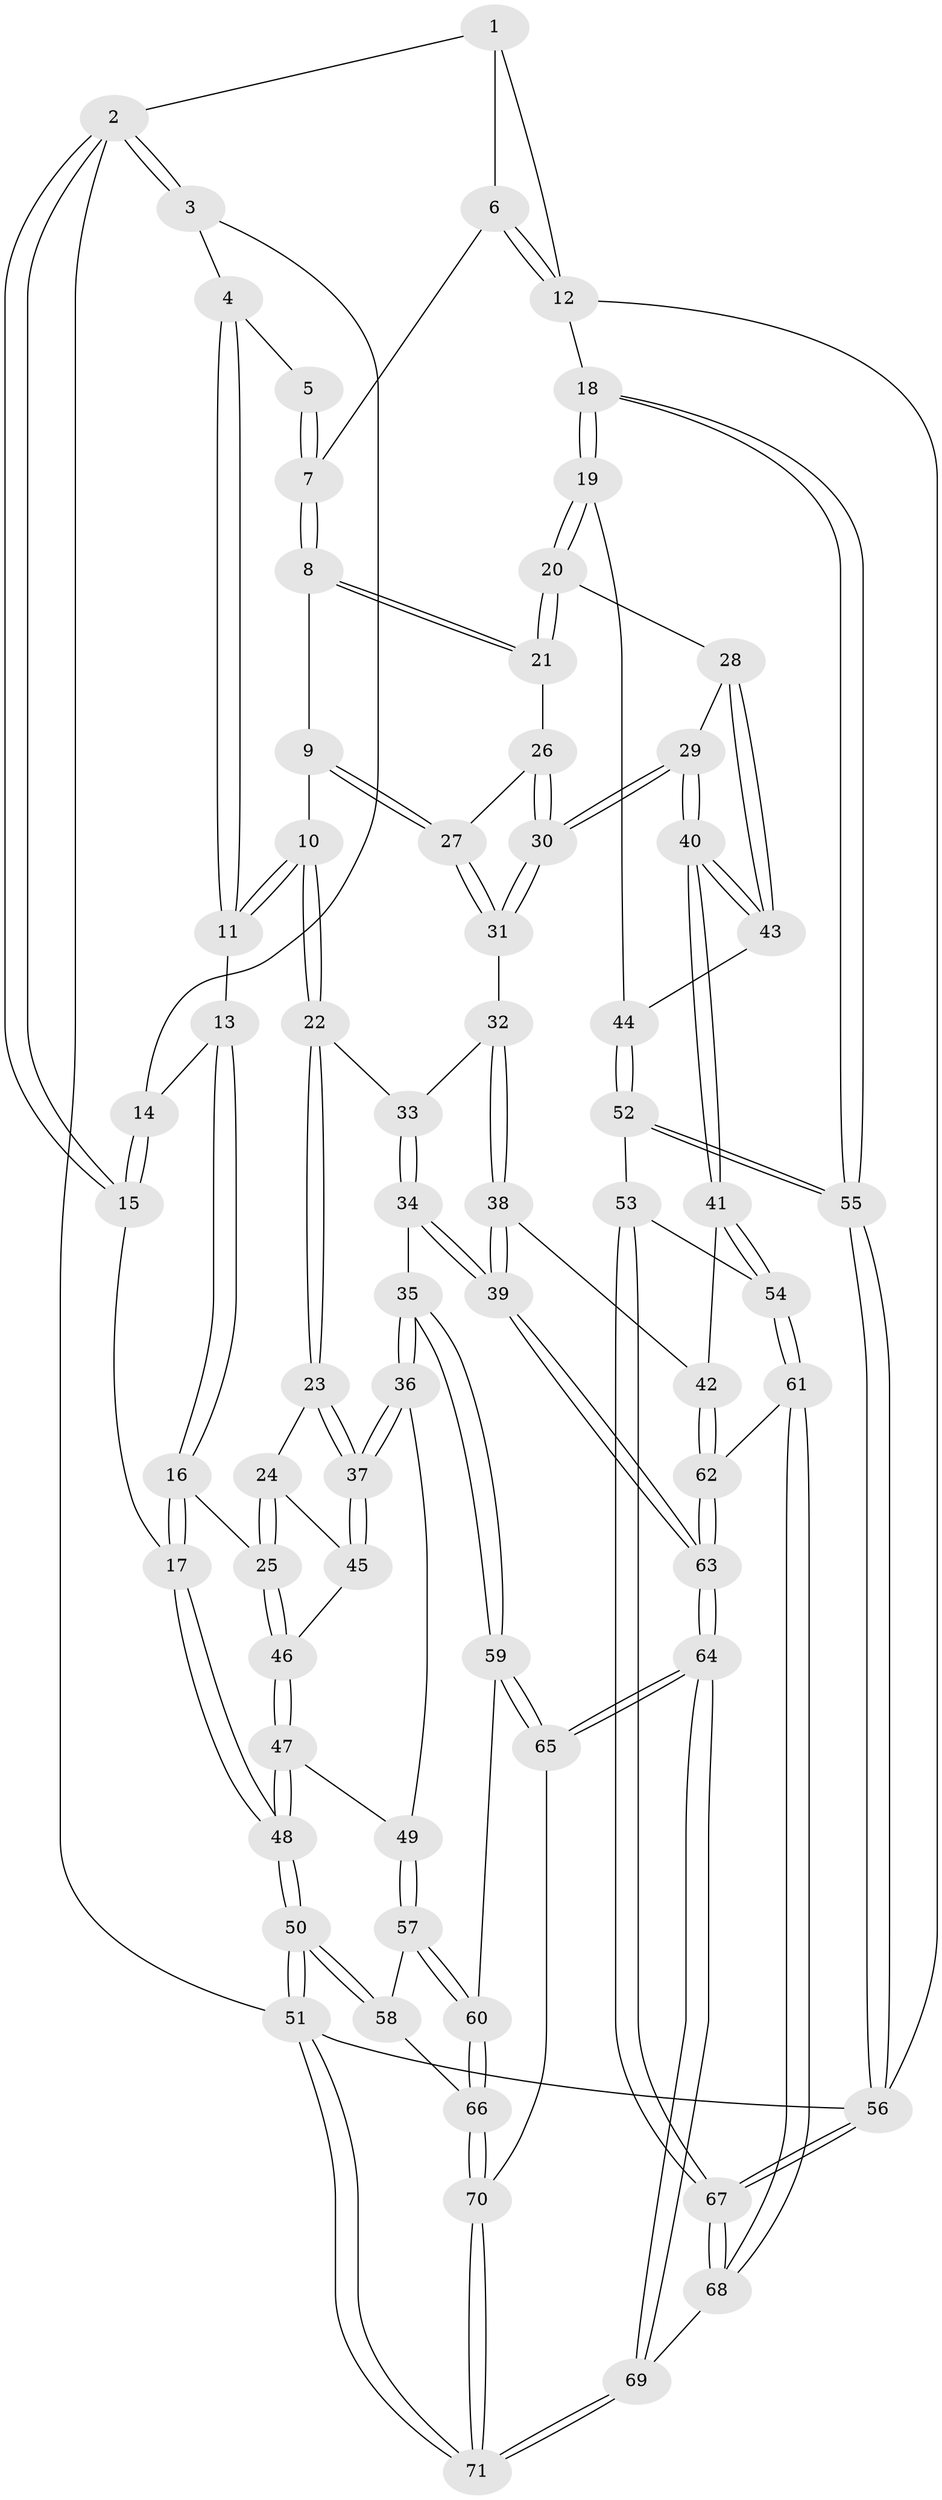 // coarse degree distribution, {4: 0.575, 3: 0.125, 5: 0.275, 6: 0.025}
// Generated by graph-tools (version 1.1) at 2025/42/03/06/25 10:42:27]
// undirected, 71 vertices, 174 edges
graph export_dot {
graph [start="1"]
  node [color=gray90,style=filled];
  1 [pos="+0.8391328814936952+0"];
  2 [pos="+0+0"];
  3 [pos="+0+0"];
  4 [pos="+0.3993659387605935+0"];
  5 [pos="+0.632762181656858+0"];
  6 [pos="+0.8982970809359587+0.17155253603250434"];
  7 [pos="+0.7947777827984869+0.2292933262320575"];
  8 [pos="+0.7650601601113304+0.2571245513762348"];
  9 [pos="+0.4910223338562255+0.21071936316968815"];
  10 [pos="+0.43530893380406727+0.19271743960886395"];
  11 [pos="+0.40532433726772754+0.14386714523227595"];
  12 [pos="+1+0.24655277201680278"];
  13 [pos="+0.18557418330776615+0.23024610178706756"];
  14 [pos="+0.07672111898670923+0.12902288275390558"];
  15 [pos="+0+0.40979962541823045"];
  16 [pos="+0+0.4150531263254727"];
  17 [pos="+0+0.4182610249701388"];
  18 [pos="+1+0.5134136352388057"];
  19 [pos="+0.9979130183093969+0.5022326245090127"];
  20 [pos="+0.8663206278679215+0.4700399332405511"];
  21 [pos="+0.7690779031292727+0.28078206958969176"];
  22 [pos="+0.4220760305672838+0.27349816874614113"];
  23 [pos="+0.352494827650443+0.41062444684297855"];
  24 [pos="+0.06164203374219357+0.44565820915334536"];
  25 [pos="+0+0.4258841585900991"];
  26 [pos="+0.696132289829477+0.3983093535367181"];
  27 [pos="+0.6199521623533167+0.43277440733925027"];
  28 [pos="+0.8605231736916742+0.47505056046854505"];
  29 [pos="+0.7006935853202002+0.5156911524479997"];
  30 [pos="+0.68952069105973+0.5026714305880732"];
  31 [pos="+0.6106670724564757+0.47654907233466304"];
  32 [pos="+0.5860298264205177+0.48939406339445796"];
  33 [pos="+0.5144180203047293+0.4497145982951122"];
  34 [pos="+0.42984803246106745+0.6830870114970131"];
  35 [pos="+0.4199016879025773+0.6829147971748275"];
  36 [pos="+0.36590563683605504+0.643558219576674"];
  37 [pos="+0.344033022028758+0.6012497218078292"];
  38 [pos="+0.5554219835485067+0.6888358478617594"];
  39 [pos="+0.5172777630176391+0.7015183956232529"];
  40 [pos="+0.6602085886430973+0.6777736953476572"];
  41 [pos="+0.6530781904122405+0.6828602652803787"];
  42 [pos="+0.6427702169300128+0.686767803017382"];
  43 [pos="+0.7791302494381384+0.6557395653868114"];
  44 [pos="+0.8401594617783333+0.6887356244500308"];
  45 [pos="+0.2372349522673604+0.5646676660788726"];
  46 [pos="+0.12570278299795104+0.6500374420092064"];
  47 [pos="+0.13290339238798482+0.6915525372273102"];
  48 [pos="+0+0.7025492600189602"];
  49 [pos="+0.16435918161049867+0.7285650395217049"];
  50 [pos="+0+0.9003808059983226"];
  51 [pos="+0+1"];
  52 [pos="+0.9108264804605223+0.7730597623998781"];
  53 [pos="+0.892134501971251+0.7977172214384671"];
  54 [pos="+0.8238018248064847+0.8352023815421311"];
  55 [pos="+1+0.7092477067975719"];
  56 [pos="+1+1"];
  57 [pos="+0.1512332020149197+0.78046195881926"];
  58 [pos="+0.13415086198255755+0.7960154031601302"];
  59 [pos="+0.3361757940215307+0.8607732812236787"];
  60 [pos="+0.2514186045182297+0.8469281239883248"];
  61 [pos="+0.8031696728251161+0.8643389053270202"];
  62 [pos="+0.7084122834078059+0.8881623098942555"];
  63 [pos="+0.5823466268725987+1"];
  64 [pos="+0.5611871641806638+1"];
  65 [pos="+0.3364575213725986+0.862776753827744"];
  66 [pos="+0.15624029373851078+0.941313545623052"];
  67 [pos="+1+1"];
  68 [pos="+0.9747762556332975+1"];
  69 [pos="+0.5646416893518368+1"];
  70 [pos="+0.11259788268870521+1"];
  71 [pos="+0.006194179247526909+1"];
  1 -- 2;
  1 -- 6;
  1 -- 12;
  2 -- 3;
  2 -- 3;
  2 -- 15;
  2 -- 15;
  2 -- 51;
  3 -- 4;
  3 -- 14;
  4 -- 5;
  4 -- 11;
  4 -- 11;
  5 -- 7;
  5 -- 7;
  6 -- 7;
  6 -- 12;
  6 -- 12;
  7 -- 8;
  7 -- 8;
  8 -- 9;
  8 -- 21;
  8 -- 21;
  9 -- 10;
  9 -- 27;
  9 -- 27;
  10 -- 11;
  10 -- 11;
  10 -- 22;
  10 -- 22;
  11 -- 13;
  12 -- 18;
  12 -- 56;
  13 -- 14;
  13 -- 16;
  13 -- 16;
  14 -- 15;
  14 -- 15;
  15 -- 17;
  16 -- 17;
  16 -- 17;
  16 -- 25;
  17 -- 48;
  17 -- 48;
  18 -- 19;
  18 -- 19;
  18 -- 55;
  18 -- 55;
  19 -- 20;
  19 -- 20;
  19 -- 44;
  20 -- 21;
  20 -- 21;
  20 -- 28;
  21 -- 26;
  22 -- 23;
  22 -- 23;
  22 -- 33;
  23 -- 24;
  23 -- 37;
  23 -- 37;
  24 -- 25;
  24 -- 25;
  24 -- 45;
  25 -- 46;
  25 -- 46;
  26 -- 27;
  26 -- 30;
  26 -- 30;
  27 -- 31;
  27 -- 31;
  28 -- 29;
  28 -- 43;
  28 -- 43;
  29 -- 30;
  29 -- 30;
  29 -- 40;
  29 -- 40;
  30 -- 31;
  30 -- 31;
  31 -- 32;
  32 -- 33;
  32 -- 38;
  32 -- 38;
  33 -- 34;
  33 -- 34;
  34 -- 35;
  34 -- 39;
  34 -- 39;
  35 -- 36;
  35 -- 36;
  35 -- 59;
  35 -- 59;
  36 -- 37;
  36 -- 37;
  36 -- 49;
  37 -- 45;
  37 -- 45;
  38 -- 39;
  38 -- 39;
  38 -- 42;
  39 -- 63;
  39 -- 63;
  40 -- 41;
  40 -- 41;
  40 -- 43;
  40 -- 43;
  41 -- 42;
  41 -- 54;
  41 -- 54;
  42 -- 62;
  42 -- 62;
  43 -- 44;
  44 -- 52;
  44 -- 52;
  45 -- 46;
  46 -- 47;
  46 -- 47;
  47 -- 48;
  47 -- 48;
  47 -- 49;
  48 -- 50;
  48 -- 50;
  49 -- 57;
  49 -- 57;
  50 -- 51;
  50 -- 51;
  50 -- 58;
  50 -- 58;
  51 -- 71;
  51 -- 71;
  51 -- 56;
  52 -- 53;
  52 -- 55;
  52 -- 55;
  53 -- 54;
  53 -- 67;
  53 -- 67;
  54 -- 61;
  54 -- 61;
  55 -- 56;
  55 -- 56;
  56 -- 67;
  56 -- 67;
  57 -- 58;
  57 -- 60;
  57 -- 60;
  58 -- 66;
  59 -- 60;
  59 -- 65;
  59 -- 65;
  60 -- 66;
  60 -- 66;
  61 -- 62;
  61 -- 68;
  61 -- 68;
  62 -- 63;
  62 -- 63;
  63 -- 64;
  63 -- 64;
  64 -- 65;
  64 -- 65;
  64 -- 69;
  64 -- 69;
  65 -- 70;
  66 -- 70;
  66 -- 70;
  67 -- 68;
  67 -- 68;
  68 -- 69;
  69 -- 71;
  69 -- 71;
  70 -- 71;
  70 -- 71;
}
